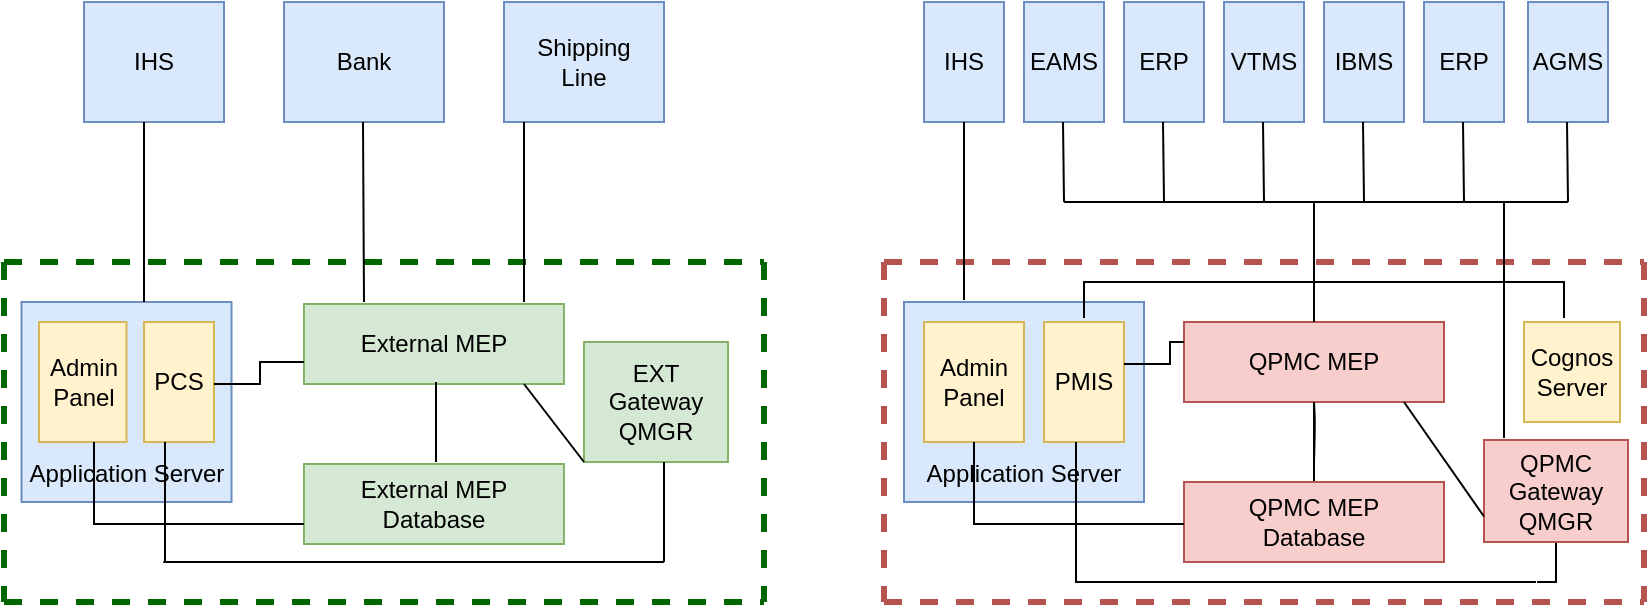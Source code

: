 <mxfile version="14.4.8" type="github">
  <diagram id="UCudS29mGW5r3KCmV8oQ" name="Page-1">
    <mxGraphModel dx="981" dy="479" grid="1" gridSize="10" guides="1" tooltips="1" connect="1" arrows="1" fold="1" page="1" pageScale="1" pageWidth="850" pageHeight="1100" math="0" shadow="0">
      <root>
        <mxCell id="0" />
        <mxCell id="1" parent="0" />
        <mxCell id="w9-L-fleVWnlw-HBEwQN-4" value="External MEP" style="rounded=0;whiteSpace=wrap;html=1;fillColor=#d5e8d4;strokeColor=#82b366;" vertex="1" parent="1">
          <mxGeometry x="160" y="171" width="130" height="40" as="geometry" />
        </mxCell>
        <mxCell id="w9-L-fleVWnlw-HBEwQN-5" value="&lt;div&gt;External MEP&lt;/div&gt;&lt;div&gt;Database&lt;br&gt;&lt;/div&gt;" style="rounded=0;whiteSpace=wrap;html=1;fillColor=#d5e8d4;strokeColor=#82b366;" vertex="1" parent="1">
          <mxGeometry x="160" y="251" width="130" height="40" as="geometry" />
        </mxCell>
        <mxCell id="w9-L-fleVWnlw-HBEwQN-39" style="edgeStyle=orthogonalEdgeStyle;rounded=0;orthogonalLoop=1;jettySize=auto;html=1;entryX=0.542;entryY=0.1;entryDx=0;entryDy=0;entryPerimeter=0;strokeWidth=3;strokeColor=none;" edge="1" parent="1" source="w9-L-fleVWnlw-HBEwQN-2" target="w9-L-fleVWnlw-HBEwQN-6">
          <mxGeometry relative="1" as="geometry" />
        </mxCell>
        <mxCell id="w9-L-fleVWnlw-HBEwQN-2" value="IHS" style="rounded=0;whiteSpace=wrap;html=1;fillColor=#dae8fc;strokeColor=#6c8ebf;" vertex="1" parent="1">
          <mxGeometry x="50" y="20" width="70" height="60" as="geometry" />
        </mxCell>
        <mxCell id="w9-L-fleVWnlw-HBEwQN-3" value="Bank" style="rounded=0;whiteSpace=wrap;html=1;fillColor=#dae8fc;strokeColor=#6c8ebf;" vertex="1" parent="1">
          <mxGeometry x="150" y="20" width="80" height="60" as="geometry" />
        </mxCell>
        <mxCell id="w9-L-fleVWnlw-HBEwQN-9" value="&lt;div&gt;Shipping&lt;/div&gt;&lt;div&gt;Line&lt;br&gt;&lt;/div&gt;" style="rounded=0;whiteSpace=wrap;html=1;fillColor=#dae8fc;strokeColor=#6c8ebf;" vertex="1" parent="1">
          <mxGeometry x="260" y="20" width="80" height="60" as="geometry" />
        </mxCell>
        <mxCell id="w9-L-fleVWnlw-HBEwQN-11" value="" style="group" vertex="1" connectable="0" parent="1">
          <mxGeometry x="10" y="170" width="140" height="100" as="geometry" />
        </mxCell>
        <mxCell id="w9-L-fleVWnlw-HBEwQN-6" value="&lt;div&gt;&lt;br&gt;&lt;/div&gt;&lt;div&gt;&lt;br&gt;&lt;/div&gt;&lt;div&gt;&lt;br&gt;&lt;/div&gt;&lt;div&gt;&lt;br&gt;&lt;/div&gt;&lt;div&gt;&lt;br&gt;&lt;/div&gt;&lt;div&gt;Application Server&lt;br&gt;&lt;/div&gt;" style="rounded=0;whiteSpace=wrap;html=1;fillColor=#dae8fc;strokeColor=#6c8ebf;" vertex="1" parent="w9-L-fleVWnlw-HBEwQN-11">
          <mxGeometry x="8.75" width="105" height="100" as="geometry" />
        </mxCell>
        <mxCell id="DTpLSvRVLWuqKXQXCwXV-2" value="&lt;div&gt;&lt;font style=&quot;font-size: 12px&quot;&gt;Admin &lt;br&gt;&lt;/font&gt;&lt;/div&gt;&lt;div&gt;&lt;font style=&quot;font-size: 12px&quot;&gt;Panel&lt;/font&gt;&lt;/div&gt;" style="rounded=0;whiteSpace=wrap;html=1;fillColor=#fff2cc;strokeColor=#d6b656;" parent="w9-L-fleVWnlw-HBEwQN-11" vertex="1">
          <mxGeometry x="17.5" y="10" width="43.75" height="60" as="geometry" />
        </mxCell>
        <mxCell id="w9-L-fleVWnlw-HBEwQN-1" value="PCS" style="rounded=0;whiteSpace=wrap;html=1;fillColor=#fff2cc;strokeColor=#d6b656;" vertex="1" parent="w9-L-fleVWnlw-HBEwQN-11">
          <mxGeometry x="70" y="10" width="35" height="60" as="geometry" />
        </mxCell>
        <mxCell id="w9-L-fleVWnlw-HBEwQN-19" value="" style="endArrow=none;dashed=1;html=1;fillColor=#f8cecc;rounded=0;strokeWidth=3;strokeColor=#006600;" edge="1" parent="w9-L-fleVWnlw-HBEwQN-11">
          <mxGeometry width="50" height="50" relative="1" as="geometry">
            <mxPoint y="-20" as="sourcePoint" />
            <mxPoint y="150" as="targetPoint" />
          </mxGeometry>
        </mxCell>
        <mxCell id="w9-L-fleVWnlw-HBEwQN-44" value="" style="endArrow=none;html=1;strokeColor=#000000;strokeWidth=1;" edge="1" parent="w9-L-fleVWnlw-HBEwQN-11">
          <mxGeometry width="50" height="50" relative="1" as="geometry">
            <mxPoint x="80.5" y="130" as="sourcePoint" />
            <mxPoint x="80.5" y="70" as="targetPoint" />
          </mxGeometry>
        </mxCell>
        <mxCell id="w9-L-fleVWnlw-HBEwQN-46" value="" style="endArrow=none;html=1;strokeColor=#000000;strokeWidth=1;" edge="1" parent="w9-L-fleVWnlw-HBEwQN-11">
          <mxGeometry width="50" height="50" relative="1" as="geometry">
            <mxPoint x="79.625" y="130" as="sourcePoint" />
            <mxPoint x="330" y="130" as="targetPoint" />
            <Array as="points">
              <mxPoint x="183.75" y="130" />
            </Array>
          </mxGeometry>
        </mxCell>
        <mxCell id="w9-L-fleVWnlw-HBEwQN-15" value="&lt;div&gt;EXT Gateway &lt;br&gt;&lt;/div&gt;&lt;div&gt;QMGR&lt;br&gt;&lt;/div&gt;" style="rounded=0;whiteSpace=wrap;html=1;fillColor=#d5e8d4;strokeColor=#82b366;" vertex="1" parent="1">
          <mxGeometry x="300" y="190" width="72" height="60" as="geometry" />
        </mxCell>
        <mxCell id="w9-L-fleVWnlw-HBEwQN-16" value="" style="endArrow=none;dashed=1;html=1;fillColor=#f8cecc;rounded=0;strokeWidth=3;strokeColor=#006600;" edge="1" parent="1">
          <mxGeometry width="50" height="50" relative="1" as="geometry">
            <mxPoint x="10" y="150" as="sourcePoint" />
            <mxPoint x="390" y="150" as="targetPoint" />
          </mxGeometry>
        </mxCell>
        <mxCell id="w9-L-fleVWnlw-HBEwQN-17" value="" style="endArrow=none;dashed=1;html=1;fillColor=#f8cecc;rounded=0;strokeWidth=3;strokeColor=#006600;" edge="1" parent="1">
          <mxGeometry width="50" height="50" relative="1" as="geometry">
            <mxPoint x="10" y="320" as="sourcePoint" />
            <mxPoint x="390" y="320" as="targetPoint" />
          </mxGeometry>
        </mxCell>
        <mxCell id="w9-L-fleVWnlw-HBEwQN-18" value="" style="endArrow=none;dashed=1;html=1;fillColor=#f8cecc;rounded=0;strokeWidth=3;strokeColor=#006600;" edge="1" parent="1">
          <mxGeometry width="50" height="50" relative="1" as="geometry">
            <mxPoint x="390" y="150" as="sourcePoint" />
            <mxPoint x="390" y="320" as="targetPoint" />
          </mxGeometry>
        </mxCell>
        <mxCell id="w9-L-fleVWnlw-HBEwQN-20" value="QPMC MEP" style="rounded=0;whiteSpace=wrap;html=1;fillColor=#f8cecc;strokeColor=#b85450;" vertex="1" parent="1">
          <mxGeometry x="600" y="180" width="130" height="40" as="geometry" />
        </mxCell>
        <mxCell id="w9-L-fleVWnlw-HBEwQN-63" style="edgeStyle=orthogonalEdgeStyle;rounded=1;orthogonalLoop=1;jettySize=auto;html=1;endArrow=none;endFill=0;endSize=3;strokeColor=#000000;strokeWidth=1;" edge="1" parent="1" source="w9-L-fleVWnlw-HBEwQN-21">
          <mxGeometry relative="1" as="geometry">
            <mxPoint x="665" y="230" as="targetPoint" />
          </mxGeometry>
        </mxCell>
        <mxCell id="w9-L-fleVWnlw-HBEwQN-64" value="" style="edgeStyle=orthogonalEdgeStyle;rounded=1;orthogonalLoop=1;jettySize=auto;html=1;endArrow=none;endFill=0;endSize=3;strokeColor=#000000;strokeWidth=1;" edge="1" parent="1" source="w9-L-fleVWnlw-HBEwQN-21" target="w9-L-fleVWnlw-HBEwQN-20">
          <mxGeometry relative="1" as="geometry" />
        </mxCell>
        <mxCell id="w9-L-fleVWnlw-HBEwQN-65" value="" style="edgeStyle=orthogonalEdgeStyle;rounded=1;orthogonalLoop=1;jettySize=auto;html=1;endArrow=none;endFill=0;endSize=3;strokeColor=#000000;strokeWidth=1;" edge="1" parent="1" target="w9-L-fleVWnlw-HBEwQN-20">
          <mxGeometry relative="1" as="geometry">
            <mxPoint x="665" y="250" as="sourcePoint" />
          </mxGeometry>
        </mxCell>
        <mxCell id="w9-L-fleVWnlw-HBEwQN-67" value="" style="edgeStyle=orthogonalEdgeStyle;curved=1;orthogonalLoop=1;jettySize=auto;html=1;endArrow=none;endFill=0;endSize=3;strokeColor=#000000;strokeWidth=1;" edge="1" parent="1" source="w9-L-fleVWnlw-HBEwQN-21" target="w9-L-fleVWnlw-HBEwQN-20">
          <mxGeometry relative="1" as="geometry" />
        </mxCell>
        <mxCell id="w9-L-fleVWnlw-HBEwQN-21" value="&lt;div&gt;QPMC MEP&lt;/div&gt;&lt;div&gt;Database&lt;br&gt;&lt;/div&gt;" style="rounded=0;whiteSpace=wrap;html=1;fillColor=#f8cecc;strokeColor=#b85450;" vertex="1" parent="1">
          <mxGeometry x="600" y="260" width="130" height="40" as="geometry" />
        </mxCell>
        <mxCell id="w9-L-fleVWnlw-HBEwQN-22" value="IHS" style="rounded=0;whiteSpace=wrap;html=1;fillColor=#dae8fc;strokeColor=#6c8ebf;" vertex="1" parent="1">
          <mxGeometry x="470" y="20" width="40" height="60" as="geometry" />
        </mxCell>
        <mxCell id="w9-L-fleVWnlw-HBEwQN-23" value="EAMS" style="rounded=0;whiteSpace=wrap;html=1;fillColor=#dae8fc;strokeColor=#6c8ebf;" vertex="1" parent="1">
          <mxGeometry x="520" y="20" width="40" height="60" as="geometry" />
        </mxCell>
        <mxCell id="w9-L-fleVWnlw-HBEwQN-24" value="ERP" style="rounded=0;whiteSpace=wrap;html=1;fillColor=#dae8fc;strokeColor=#6c8ebf;" vertex="1" parent="1">
          <mxGeometry x="570" y="20" width="40" height="60" as="geometry" />
        </mxCell>
        <mxCell id="w9-L-fleVWnlw-HBEwQN-25" value="" style="group" vertex="1" connectable="0" parent="1">
          <mxGeometry x="450" y="170" width="160" height="100" as="geometry" />
        </mxCell>
        <mxCell id="w9-L-fleVWnlw-HBEwQN-26" value="&lt;div&gt;&lt;br&gt;&lt;/div&gt;&lt;div&gt;&lt;br&gt;&lt;/div&gt;&lt;div&gt;&lt;br&gt;&lt;/div&gt;&lt;div&gt;&lt;br&gt;&lt;/div&gt;&lt;div&gt;&lt;br&gt;&lt;/div&gt;&lt;div&gt;Application Server&lt;br&gt;&lt;/div&gt;" style="rounded=0;whiteSpace=wrap;html=1;fillColor=#dae8fc;strokeColor=#6c8ebf;" vertex="1" parent="w9-L-fleVWnlw-HBEwQN-25">
          <mxGeometry x="10" width="120" height="100" as="geometry" />
        </mxCell>
        <mxCell id="w9-L-fleVWnlw-HBEwQN-27" value="&lt;div&gt;&lt;font style=&quot;font-size: 12px&quot;&gt;Admin &lt;br&gt;&lt;/font&gt;&lt;/div&gt;&lt;div&gt;&lt;font style=&quot;font-size: 12px&quot;&gt;Panel&lt;/font&gt;&lt;/div&gt;" style="rounded=0;whiteSpace=wrap;html=1;fillColor=#fff2cc;strokeColor=#d6b656;" vertex="1" parent="w9-L-fleVWnlw-HBEwQN-25">
          <mxGeometry x="20" y="10" width="50" height="60" as="geometry" />
        </mxCell>
        <mxCell id="w9-L-fleVWnlw-HBEwQN-28" value="PMIS" style="rounded=0;whiteSpace=wrap;html=1;fillColor=#fff2cc;strokeColor=#d6b656;" vertex="1" parent="w9-L-fleVWnlw-HBEwQN-25">
          <mxGeometry x="80" y="10" width="40" height="60" as="geometry" />
        </mxCell>
        <mxCell id="w9-L-fleVWnlw-HBEwQN-29" value="" style="endArrow=none;dashed=1;html=1;fillColor=#f8cecc;strokeColor=#b85450;rounded=0;strokeWidth=3;" edge="1" parent="w9-L-fleVWnlw-HBEwQN-25">
          <mxGeometry width="50" height="50" relative="1" as="geometry">
            <mxPoint y="-20" as="sourcePoint" />
            <mxPoint y="150" as="targetPoint" />
          </mxGeometry>
        </mxCell>
        <mxCell id="w9-L-fleVWnlw-HBEwQN-78" style="edgeStyle=orthogonalEdgeStyle;rounded=0;orthogonalLoop=1;jettySize=auto;html=1;endArrow=none;endFill=0;endSize=3;strokeColor=#000000;strokeWidth=1;" edge="1" parent="w9-L-fleVWnlw-HBEwQN-25">
          <mxGeometry relative="1" as="geometry">
            <mxPoint x="120" y="31" as="sourcePoint" />
            <mxPoint x="150" y="20" as="targetPoint" />
            <Array as="points">
              <mxPoint x="143" y="31" />
              <mxPoint x="143" y="20" />
            </Array>
          </mxGeometry>
        </mxCell>
        <mxCell id="w9-L-fleVWnlw-HBEwQN-75" style="edgeStyle=orthogonalEdgeStyle;rounded=0;orthogonalLoop=1;jettySize=auto;html=1;endArrow=none;endFill=0;endSize=3;strokeColor=#000000;strokeWidth=1;" edge="1" parent="1" source="w9-L-fleVWnlw-HBEwQN-30">
          <mxGeometry relative="1" as="geometry">
            <mxPoint x="776" y="310" as="targetPoint" />
          </mxGeometry>
        </mxCell>
        <mxCell id="w9-L-fleVWnlw-HBEwQN-30" value="&lt;div&gt;QPMC Gateway &lt;br&gt;&lt;/div&gt;&lt;div&gt;QMGR&lt;br&gt;&lt;/div&gt;" style="rounded=0;whiteSpace=wrap;html=1;fillColor=#f8cecc;strokeColor=#b85450;" vertex="1" parent="1">
          <mxGeometry x="750" y="239" width="72" height="51" as="geometry" />
        </mxCell>
        <mxCell id="w9-L-fleVWnlw-HBEwQN-31" value="" style="endArrow=none;dashed=1;html=1;fillColor=#f8cecc;strokeColor=#b85450;rounded=0;strokeWidth=3;" edge="1" parent="1">
          <mxGeometry width="50" height="50" relative="1" as="geometry">
            <mxPoint x="450" y="150" as="sourcePoint" />
            <mxPoint x="830" y="150" as="targetPoint" />
          </mxGeometry>
        </mxCell>
        <mxCell id="w9-L-fleVWnlw-HBEwQN-32" value="" style="endArrow=none;dashed=1;html=1;fillColor=#f8cecc;strokeColor=#b85450;rounded=0;strokeWidth=3;" edge="1" parent="1">
          <mxGeometry width="50" height="50" relative="1" as="geometry">
            <mxPoint x="450" y="320" as="sourcePoint" />
            <mxPoint x="830" y="320" as="targetPoint" />
          </mxGeometry>
        </mxCell>
        <mxCell id="w9-L-fleVWnlw-HBEwQN-33" value="" style="endArrow=none;dashed=1;html=1;fillColor=#f8cecc;strokeColor=#b85450;rounded=0;strokeWidth=3;" edge="1" parent="1">
          <mxGeometry width="50" height="50" relative="1" as="geometry">
            <mxPoint x="830" y="150" as="sourcePoint" />
            <mxPoint x="830" y="320" as="targetPoint" />
          </mxGeometry>
        </mxCell>
        <mxCell id="w9-L-fleVWnlw-HBEwQN-34" value="VTMS" style="rounded=0;whiteSpace=wrap;html=1;fillColor=#dae8fc;strokeColor=#6c8ebf;" vertex="1" parent="1">
          <mxGeometry x="620" y="20" width="40" height="60" as="geometry" />
        </mxCell>
        <mxCell id="w9-L-fleVWnlw-HBEwQN-35" value="IBMS" style="rounded=0;whiteSpace=wrap;html=1;fillColor=#dae8fc;strokeColor=#6c8ebf;" vertex="1" parent="1">
          <mxGeometry x="670" y="20" width="40" height="60" as="geometry" />
        </mxCell>
        <mxCell id="w9-L-fleVWnlw-HBEwQN-36" value="ERP" style="rounded=0;whiteSpace=wrap;html=1;fillColor=#dae8fc;strokeColor=#6c8ebf;" vertex="1" parent="1">
          <mxGeometry x="720" y="20" width="40" height="60" as="geometry" />
        </mxCell>
        <mxCell id="w9-L-fleVWnlw-HBEwQN-37" value="AGMS" style="rounded=0;whiteSpace=wrap;html=1;fillColor=#dae8fc;strokeColor=#6c8ebf;" vertex="1" parent="1">
          <mxGeometry x="772" y="20" width="40" height="60" as="geometry" />
        </mxCell>
        <mxCell id="w9-L-fleVWnlw-HBEwQN-40" value="" style="endArrow=none;html=1;strokeWidth=1;endSize=3;" edge="1" parent="1">
          <mxGeometry width="50" height="50" relative="1" as="geometry">
            <mxPoint x="80" y="170" as="sourcePoint" />
            <mxPoint x="80" y="80" as="targetPoint" />
          </mxGeometry>
        </mxCell>
        <mxCell id="w9-L-fleVWnlw-HBEwQN-41" value="" style="endArrow=none;html=1;strokeWidth=1;endSize=3;" edge="1" parent="1">
          <mxGeometry width="50" height="50" relative="1" as="geometry">
            <mxPoint x="190" y="170" as="sourcePoint" />
            <mxPoint x="189.5" y="80" as="targetPoint" />
          </mxGeometry>
        </mxCell>
        <mxCell id="w9-L-fleVWnlw-HBEwQN-42" value="" style="endArrow=none;html=1;strokeWidth=1;endSize=3;" edge="1" parent="1">
          <mxGeometry width="50" height="50" relative="1" as="geometry">
            <mxPoint x="270" y="170" as="sourcePoint" />
            <mxPoint x="270" y="80" as="targetPoint" />
          </mxGeometry>
        </mxCell>
        <mxCell id="w9-L-fleVWnlw-HBEwQN-45" value="" style="endArrow=none;html=1;strokeColor=#000000;strokeWidth=1;entryX=0.5;entryY=1;entryDx=0;entryDy=0;" edge="1" parent="1">
          <mxGeometry width="50" height="50" relative="1" as="geometry">
            <mxPoint x="340" y="300" as="sourcePoint" />
            <mxPoint x="340" y="250" as="targetPoint" />
          </mxGeometry>
        </mxCell>
        <mxCell id="w9-L-fleVWnlw-HBEwQN-48" value="" style="endArrow=none;html=1;strokeWidth=1;endSize=3;" edge="1" parent="1">
          <mxGeometry width="50" height="50" relative="1" as="geometry">
            <mxPoint x="490" y="169" as="sourcePoint" />
            <mxPoint x="490" y="80" as="targetPoint" />
          </mxGeometry>
        </mxCell>
        <mxCell id="w9-L-fleVWnlw-HBEwQN-52" value="" style="endArrow=none;html=1;strokeWidth=1;endSize=3;" edge="1" parent="1">
          <mxGeometry width="50" height="50" relative="1" as="geometry">
            <mxPoint x="540" y="120" as="sourcePoint" />
            <mxPoint x="539.5" y="80" as="targetPoint" />
          </mxGeometry>
        </mxCell>
        <mxCell id="w9-L-fleVWnlw-HBEwQN-54" value="" style="endArrow=none;html=1;strokeWidth=1;endSize=3;" edge="1" parent="1">
          <mxGeometry width="50" height="50" relative="1" as="geometry">
            <mxPoint x="590" y="120" as="sourcePoint" />
            <mxPoint x="589.5" y="80" as="targetPoint" />
          </mxGeometry>
        </mxCell>
        <mxCell id="w9-L-fleVWnlw-HBEwQN-55" value="" style="endArrow=none;html=1;strokeWidth=1;endSize=3;" edge="1" parent="1">
          <mxGeometry width="50" height="50" relative="1" as="geometry">
            <mxPoint x="640" y="120" as="sourcePoint" />
            <mxPoint x="639.5" y="80" as="targetPoint" />
          </mxGeometry>
        </mxCell>
        <mxCell id="w9-L-fleVWnlw-HBEwQN-56" value="" style="endArrow=none;html=1;strokeWidth=1;endSize=3;" edge="1" parent="1">
          <mxGeometry width="50" height="50" relative="1" as="geometry">
            <mxPoint x="690" y="120" as="sourcePoint" />
            <mxPoint x="689.5" y="80" as="targetPoint" />
          </mxGeometry>
        </mxCell>
        <mxCell id="w9-L-fleVWnlw-HBEwQN-57" value="" style="endArrow=none;html=1;strokeWidth=1;endSize=3;" edge="1" parent="1">
          <mxGeometry width="50" height="50" relative="1" as="geometry">
            <mxPoint x="740" y="120" as="sourcePoint" />
            <mxPoint x="739.5" y="80" as="targetPoint" />
          </mxGeometry>
        </mxCell>
        <mxCell id="w9-L-fleVWnlw-HBEwQN-58" value="" style="endArrow=none;html=1;strokeWidth=1;endSize=3;" edge="1" parent="1">
          <mxGeometry width="50" height="50" relative="1" as="geometry">
            <mxPoint x="792" y="120" as="sourcePoint" />
            <mxPoint x="791.5" y="80" as="targetPoint" />
          </mxGeometry>
        </mxCell>
        <mxCell id="w9-L-fleVWnlw-HBEwQN-59" value="" style="endArrow=none;html=1;strokeColor=#000000;strokeWidth=1;" edge="1" parent="1">
          <mxGeometry width="50" height="50" relative="1" as="geometry">
            <mxPoint x="540" y="120" as="sourcePoint" />
            <mxPoint x="792" y="120" as="targetPoint" />
          </mxGeometry>
        </mxCell>
        <mxCell id="w9-L-fleVWnlw-HBEwQN-60" value="" style="endArrow=none;html=1;strokeColor=#000000;strokeWidth=1;" edge="1" parent="1">
          <mxGeometry width="50" height="50" relative="1" as="geometry">
            <mxPoint x="760" y="238" as="sourcePoint" />
            <mxPoint x="760" y="120" as="targetPoint" />
          </mxGeometry>
        </mxCell>
        <mxCell id="w9-L-fleVWnlw-HBEwQN-61" value="" style="endArrow=none;html=1;strokeColor=#000000;strokeWidth=1;exitX=0.5;exitY=0;exitDx=0;exitDy=0;" edge="1" parent="1" source="w9-L-fleVWnlw-HBEwQN-20">
          <mxGeometry width="50" height="50" relative="1" as="geometry">
            <mxPoint x="615" y="170" as="sourcePoint" />
            <mxPoint x="665" y="120" as="targetPoint" />
          </mxGeometry>
        </mxCell>
        <mxCell id="w9-L-fleVWnlw-HBEwQN-62" value="" style="endArrow=none;html=1;strokeColor=#000000;strokeWidth=1;" edge="1" parent="1">
          <mxGeometry width="50" height="50" relative="1" as="geometry">
            <mxPoint x="226" y="250" as="sourcePoint" />
            <mxPoint x="226" y="210" as="targetPoint" />
          </mxGeometry>
        </mxCell>
        <mxCell id="w9-L-fleVWnlw-HBEwQN-66" value="" style="endArrow=none;html=1;strokeColor=#000000;strokeWidth=1;curved=1;exitX=0;exitY=0.75;exitDx=0;exitDy=0;" edge="1" parent="1" source="w9-L-fleVWnlw-HBEwQN-30">
          <mxGeometry width="50" height="50" relative="1" as="geometry">
            <mxPoint x="710" y="250" as="sourcePoint" />
            <mxPoint x="710" y="220" as="targetPoint" />
          </mxGeometry>
        </mxCell>
        <mxCell id="w9-L-fleVWnlw-HBEwQN-71" value="" style="endArrow=none;html=1;strokeColor=#000000;strokeWidth=1;exitX=0;exitY=0.75;exitDx=0;exitDy=0;rounded=0;" edge="1" parent="1" source="w9-L-fleVWnlw-HBEwQN-5">
          <mxGeometry width="50" height="50" relative="1" as="geometry">
            <mxPoint x="30" y="290" as="sourcePoint" />
            <mxPoint x="55" y="240" as="targetPoint" />
            <Array as="points">
              <mxPoint x="55" y="281" />
            </Array>
          </mxGeometry>
        </mxCell>
        <mxCell id="w9-L-fleVWnlw-HBEwQN-72" value="" style="endArrow=none;html=1;strokeColor=#000000;strokeWidth=1;exitX=0;exitY=0.75;exitDx=0;exitDy=0;entryX=0.5;entryY=1;entryDx=0;entryDy=0;rounded=0;" edge="1" parent="1">
          <mxGeometry width="50" height="50" relative="1" as="geometry">
            <mxPoint x="600" y="281" as="sourcePoint" />
            <mxPoint x="495" y="240" as="targetPoint" />
            <Array as="points">
              <mxPoint x="495" y="281" />
            </Array>
          </mxGeometry>
        </mxCell>
        <mxCell id="w9-L-fleVWnlw-HBEwQN-74" value="" style="endArrow=none;html=1;strokeColor=#000000;strokeWidth=1;entryX=0.5;entryY=1;entryDx=0;entryDy=0;rounded=0;" edge="1" parent="1">
          <mxGeometry width="50" height="50" relative="1" as="geometry">
            <mxPoint x="776" y="310" as="sourcePoint" />
            <mxPoint x="546" y="240" as="targetPoint" />
            <Array as="points">
              <mxPoint x="546" y="310" />
            </Array>
          </mxGeometry>
        </mxCell>
        <mxCell id="w9-L-fleVWnlw-HBEwQN-76" value="" style="endArrow=none;html=1;strokeColor=#000000;strokeWidth=1;curved=1;exitX=0;exitY=1;exitDx=0;exitDy=0;" edge="1" parent="1" source="w9-L-fleVWnlw-HBEwQN-15">
          <mxGeometry width="50" height="50" relative="1" as="geometry">
            <mxPoint x="300" y="246" as="sourcePoint" />
            <mxPoint x="270" y="211" as="targetPoint" />
          </mxGeometry>
        </mxCell>
        <mxCell id="w9-L-fleVWnlw-HBEwQN-77" style="edgeStyle=orthogonalEdgeStyle;rounded=0;orthogonalLoop=1;jettySize=auto;html=1;endArrow=none;endFill=0;endSize=3;strokeColor=#000000;strokeWidth=1;" edge="1" parent="1" source="w9-L-fleVWnlw-HBEwQN-1">
          <mxGeometry relative="1" as="geometry">
            <mxPoint x="160" y="200" as="targetPoint" />
            <Array as="points">
              <mxPoint x="138" y="211" />
              <mxPoint x="138" y="200" />
              <mxPoint x="160" y="200" />
            </Array>
          </mxGeometry>
        </mxCell>
        <mxCell id="w9-L-fleVWnlw-HBEwQN-79" value="Cognos Server" style="rounded=0;whiteSpace=wrap;html=1;fillColor=#fff2cc;strokeColor=#d6b656;" vertex="1" parent="1">
          <mxGeometry x="770" y="180" width="48" height="50" as="geometry" />
        </mxCell>
        <mxCell id="w9-L-fleVWnlw-HBEwQN-80" style="edgeStyle=orthogonalEdgeStyle;rounded=0;orthogonalLoop=1;jettySize=auto;html=1;endArrow=none;endFill=0;endSize=3;strokeColor=#000000;strokeWidth=1;" edge="1" parent="1">
          <mxGeometry relative="1" as="geometry">
            <mxPoint x="790" y="178" as="targetPoint" />
            <mxPoint x="550" y="178" as="sourcePoint" />
            <Array as="points">
              <mxPoint x="550" y="160" />
              <mxPoint x="790" y="160" />
            </Array>
          </mxGeometry>
        </mxCell>
      </root>
    </mxGraphModel>
  </diagram>
</mxfile>

